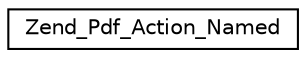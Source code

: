 digraph G
{
  edge [fontname="Helvetica",fontsize="10",labelfontname="Helvetica",labelfontsize="10"];
  node [fontname="Helvetica",fontsize="10",shape=record];
  rankdir="LR";
  Node1 [label="Zend_Pdf_Action_Named",height=0.2,width=0.4,color="black", fillcolor="white", style="filled",URL="$class_zend___pdf___action___named.html"];
}
